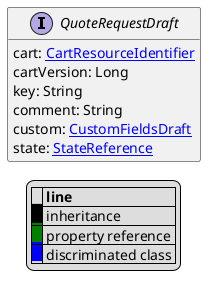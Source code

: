 @startuml

hide empty fields
hide empty methods
legend
|= |= line |
|<back:black>   </back>| inheritance |
|<back:green>   </back>| property reference |
|<back:blue>   </back>| discriminated class |
endlegend
interface QuoteRequestDraft [[QuoteRequestDraft.svg]]  {
    cart: [[CartResourceIdentifier.svg CartResourceIdentifier]]
    cartVersion: Long
    key: String
    comment: String
    custom: [[CustomFieldsDraft.svg CustomFieldsDraft]]
    state: [[StateReference.svg StateReference]]
}






@enduml
